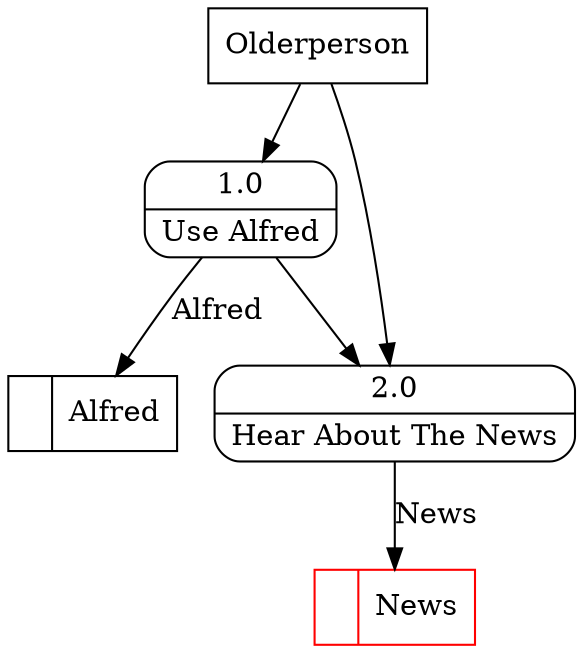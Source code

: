 digraph dfd2{ 
node[shape=record]
200 [label="<f0>  |<f1> Alfred " ];
201 [label="<f0>  |<f1> News " color=red];
202 [label="Olderperson" shape=box];
203 [label="{<f0> 1.0|<f1> Use Alfred }" shape=Mrecord];
204 [label="{<f0> 2.0|<f1> Hear About The News }" shape=Mrecord];
202 -> 203
202 -> 204
203 -> 204
203 -> 200 [label="Alfred"]
204 -> 201 [label="News"]
}